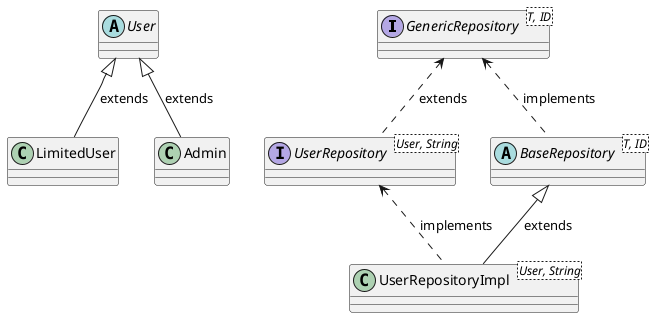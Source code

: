 @startuml

interface "GenericRepository<T, ID>" as GenericRepository {
}

abstract class "BaseRepository<T, ID>" as BaseRepository {
}
BaseRepository .up.> GenericRepository : implements

class "UserRepositoryImpl<User, String>" as UserRepositoryImpl {
}
UserRepositoryImpl -up-|> BaseRepository : extends
UserRepositoryImpl .up.> UserRepository : implements

interface "UserRepository<User, String>" as UserRepository {
}
UserRepository .up.> GenericRepository : extends

abstract class "User" as User {
}

class "LimitedUser" as LimitedUser {
}
LimitedUser -up-|> User : extends

class "Admin" as Admin {
}
Admin -up-|> User : extends

@enduml
